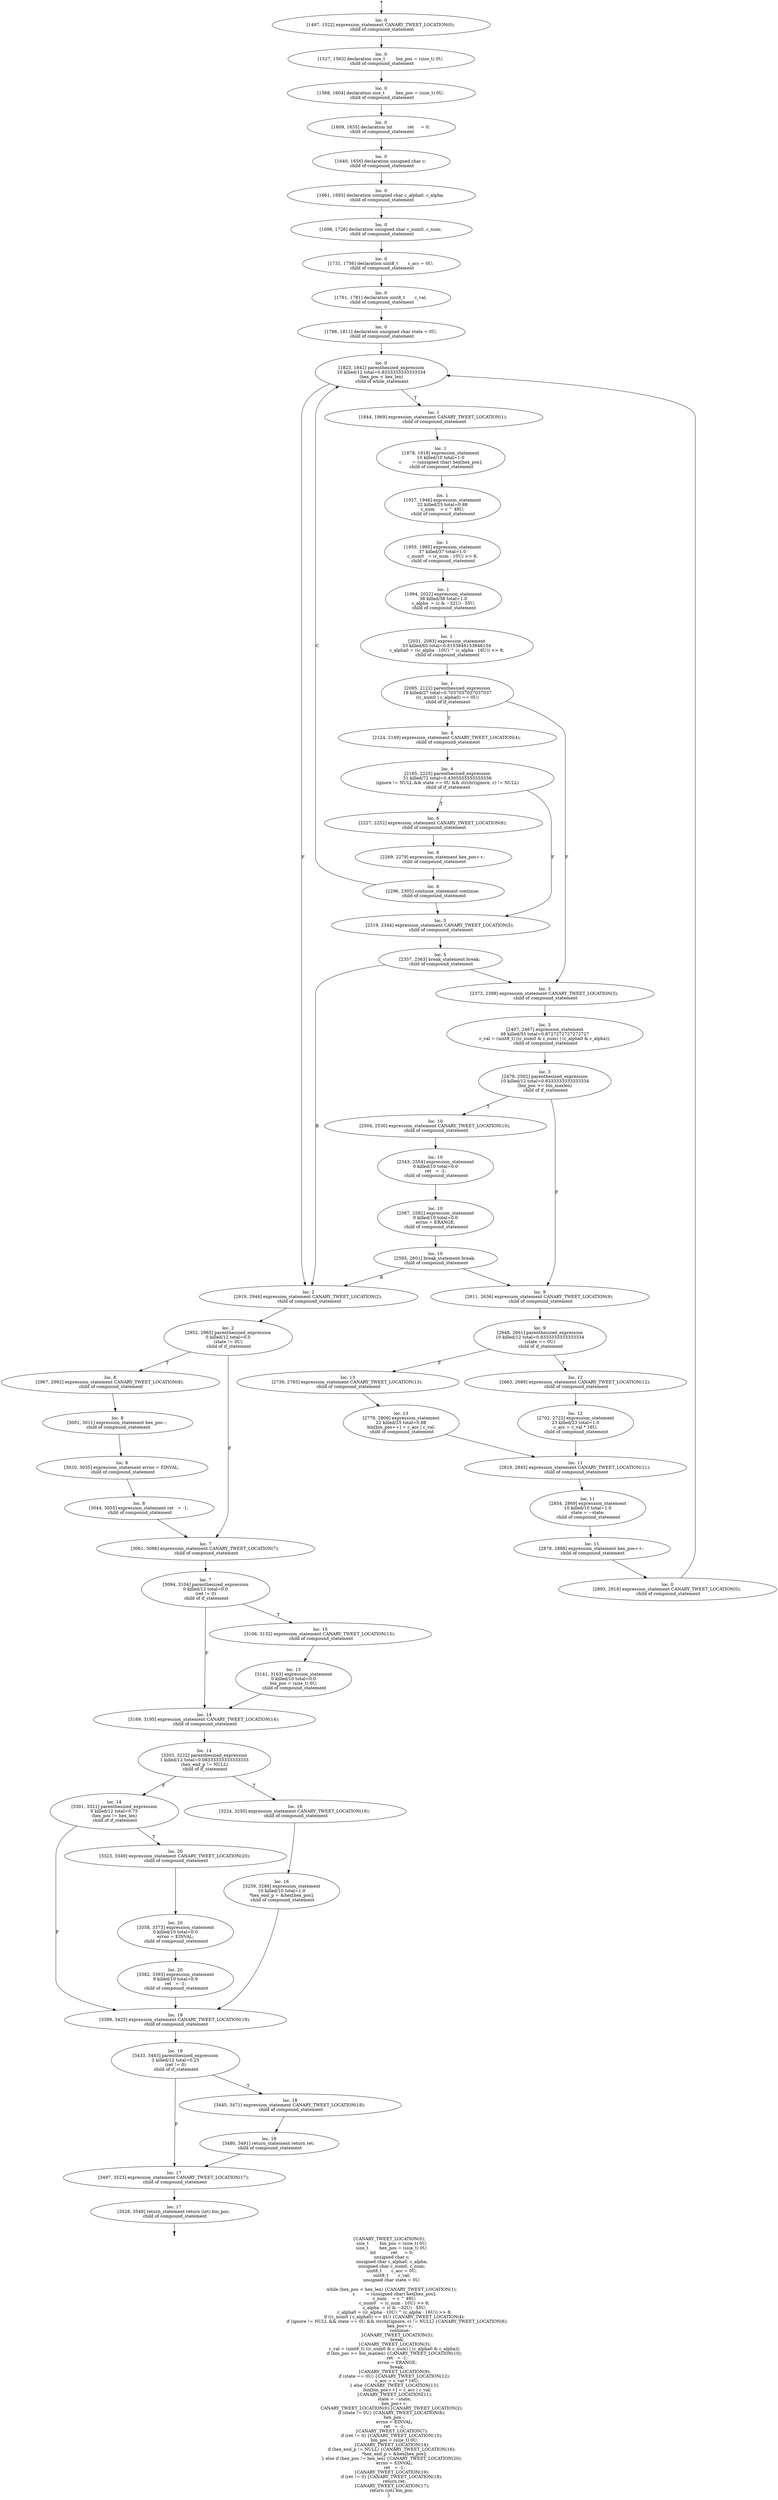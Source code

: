digraph hydro_hex2bin_4 {
	initial [shape=point]
	initial -> "loc. 0
[1497, 1522] expression_statement CANARY_TWEET_LOCATION(0); 
 child of compound_statement"
	final [shape=point]
	"loc. 17
[3528, 3549] return_statement return (int) bin_pos; 
 child of compound_statement" -> final
	"loc. 0
[1497, 1522] expression_statement CANARY_TWEET_LOCATION(0); 
 child of compound_statement"
	"loc. 0
[1497, 1522] expression_statement CANARY_TWEET_LOCATION(0); 
 child of compound_statement" -> "loc. 0
[1527, 1563] declaration size_t        bin_pos = (size_t) 0U; 
 child of compound_statement"
	"loc. 0
[1527, 1563] declaration size_t        bin_pos = (size_t) 0U; 
 child of compound_statement"
	"loc. 0
[1527, 1563] declaration size_t        bin_pos = (size_t) 0U; 
 child of compound_statement" -> "loc. 0
[1568, 1604] declaration size_t        hex_pos = (size_t) 0U; 
 child of compound_statement"
	"loc. 0
[1568, 1604] declaration size_t        hex_pos = (size_t) 0U; 
 child of compound_statement"
	"loc. 0
[1568, 1604] declaration size_t        hex_pos = (size_t) 0U; 
 child of compound_statement" -> "loc. 0
[1609, 1635] declaration int           ret     = 0; 
 child of compound_statement"
	"loc. 0
[1609, 1635] declaration int           ret     = 0; 
 child of compound_statement"
	"loc. 0
[1609, 1635] declaration int           ret     = 0; 
 child of compound_statement" -> "loc. 0
[1640, 1656] declaration unsigned char c; 
 child of compound_statement"
	"loc. 0
[1640, 1656] declaration unsigned char c; 
 child of compound_statement"
	"loc. 0
[1640, 1656] declaration unsigned char c; 
 child of compound_statement" -> "loc. 0
[1661, 1693] declaration unsigned char c_alpha0, c_alpha; 
 child of compound_statement"
	"loc. 0
[1661, 1693] declaration unsigned char c_alpha0, c_alpha; 
 child of compound_statement"
	"loc. 0
[1661, 1693] declaration unsigned char c_alpha0, c_alpha; 
 child of compound_statement" -> "loc. 0
[1698, 1726] declaration unsigned char c_num0, c_num; 
 child of compound_statement"
	"loc. 0
[1698, 1726] declaration unsigned char c_num0, c_num; 
 child of compound_statement"
	"loc. 0
[1698, 1726] declaration unsigned char c_num0, c_num; 
 child of compound_statement" -> "loc. 0
[1731, 1756] declaration uint8_t       c_acc = 0U; 
 child of compound_statement"
	"loc. 0
[1731, 1756] declaration uint8_t       c_acc = 0U; 
 child of compound_statement"
	"loc. 0
[1731, 1756] declaration uint8_t       c_acc = 0U; 
 child of compound_statement" -> "loc. 0
[1761, 1781] declaration uint8_t       c_val; 
 child of compound_statement"
	"loc. 0
[1761, 1781] declaration uint8_t       c_val; 
 child of compound_statement"
	"loc. 0
[1761, 1781] declaration uint8_t       c_val; 
 child of compound_statement" -> "loc. 0
[1786, 1811] declaration unsigned char state = 0U; 
 child of compound_statement"
	"loc. 0
[1786, 1811] declaration unsigned char state = 0U; 
 child of compound_statement"
	"loc. 0
[1786, 1811] declaration unsigned char state = 0U; 
 child of compound_statement" -> "loc. 0
[1823, 1842] parenthesized_expression
10 killed/12 total=0.8333333333333334
 (hex_pos < hex_len) 
 child of while_statement"
	"loc. 0
[1823, 1842] parenthesized_expression
10 killed/12 total=0.8333333333333334
 (hex_pos < hex_len) 
 child of while_statement"
	"loc. 0
[1823, 1842] parenthesized_expression
10 killed/12 total=0.8333333333333334
 (hex_pos < hex_len) 
 child of while_statement" -> "loc. 1
[1844, 1869] expression_statement CANARY_TWEET_LOCATION(1); 
 child of compound_statement" [label=T]
	"loc. 0
[1823, 1842] parenthesized_expression
10 killed/12 total=0.8333333333333334
 (hex_pos < hex_len) 
 child of while_statement" -> "loc. 2
[2919, 2944] expression_statement CANARY_TWEET_LOCATION(2); 
 child of compound_statement" [label=F]
	"loc. 1
[1844, 1869] expression_statement CANARY_TWEET_LOCATION(1); 
 child of compound_statement"
	"loc. 1
[1844, 1869] expression_statement CANARY_TWEET_LOCATION(1); 
 child of compound_statement" -> "loc. 1
[1878, 1918] expression_statement
10 killed/10 total=1.0
 c        = (unsigned char) hex[hex_pos]; 
 child of compound_statement"
	"loc. 2
[2919, 2944] expression_statement CANARY_TWEET_LOCATION(2); 
 child of compound_statement"
	"loc. 2
[2919, 2944] expression_statement CANARY_TWEET_LOCATION(2); 
 child of compound_statement" -> "loc. 2
[2952, 2965] parenthesized_expression
0 killed/12 total=0.0
 (state != 0U) 
 child of if_statement"
	"loc. 6
[2296, 2305] continue_statement continue; 
 child of compound_statement"
	"loc. 6
[2296, 2305] continue_statement continue; 
 child of compound_statement" -> "loc. 0
[1823, 1842] parenthesized_expression
10 killed/12 total=0.8333333333333334
 (hex_pos < hex_len) 
 child of while_statement" [label=C]
	"loc. 6
[2296, 2305] continue_statement continue; 
 child of compound_statement" -> "loc. 5
[2319, 2344] expression_statement CANARY_TWEET_LOCATION(5); 
 child of compound_statement"
	"loc. 0
[2893, 2918] expression_statement CANARY_TWEET_LOCATION(0); 
 child of compound_statement"
	"loc. 0
[2893, 2918] expression_statement CANARY_TWEET_LOCATION(0); 
 child of compound_statement" -> "loc. 0
[1823, 1842] parenthesized_expression
10 killed/12 total=0.8333333333333334
 (hex_pos < hex_len) 
 child of while_statement"
	"loc. 1
[1878, 1918] expression_statement
10 killed/10 total=1.0
 c        = (unsigned char) hex[hex_pos]; 
 child of compound_statement"
	"loc. 1
[1878, 1918] expression_statement
10 killed/10 total=1.0
 c        = (unsigned char) hex[hex_pos]; 
 child of compound_statement" -> "loc. 1
[1927, 1946] expression_statement
22 killed/25 total=0.88
 c_num    = c ^ 48U; 
 child of compound_statement"
	"loc. 1
[1927, 1946] expression_statement
22 killed/25 total=0.88
 c_num    = c ^ 48U; 
 child of compound_statement"
	"loc. 1
[1927, 1946] expression_statement
22 killed/25 total=0.88
 c_num    = c ^ 48U; 
 child of compound_statement" -> "loc. 1
[1955, 1985] expression_statement
37 killed/37 total=1.0
 c_num0   = (c_num - 10U) >> 8; 
 child of compound_statement"
	"loc. 1
[1955, 1985] expression_statement
37 killed/37 total=1.0
 c_num0   = (c_num - 10U) >> 8; 
 child of compound_statement"
	"loc. 1
[1955, 1985] expression_statement
37 killed/37 total=1.0
 c_num0   = (c_num - 10U) >> 8; 
 child of compound_statement" -> "loc. 1
[1994, 2022] expression_statement
38 killed/38 total=1.0
 c_alpha  = (c & ~32U) - 55U; 
 child of compound_statement"
	"loc. 1
[1994, 2022] expression_statement
38 killed/38 total=1.0
 c_alpha  = (c & ~32U) - 55U; 
 child of compound_statement"
	"loc. 1
[1994, 2022] expression_statement
38 killed/38 total=1.0
 c_alpha  = (c & ~32U) - 55U; 
 child of compound_statement" -> "loc. 1
[2031, 2083] expression_statement
53 killed/65 total=0.8153846153846154
 c_alpha0 = ((c_alpha - 10U) ^ (c_alpha - 16U)) >> 8; 
 child of compound_statement"
	"loc. 1
[2031, 2083] expression_statement
53 killed/65 total=0.8153846153846154
 c_alpha0 = ((c_alpha - 10U) ^ (c_alpha - 16U)) >> 8; 
 child of compound_statement"
	"loc. 1
[2031, 2083] expression_statement
53 killed/65 total=0.8153846153846154
 c_alpha0 = ((c_alpha - 10U) ^ (c_alpha - 16U)) >> 8; 
 child of compound_statement" -> "loc. 1
[2095, 2122] parenthesized_expression
19 killed/27 total=0.7037037037037037
 ((c_num0 | c_alpha0) == 0U) 
 child of if_statement"
	"loc. 1
[2095, 2122] parenthesized_expression
19 killed/27 total=0.7037037037037037
 ((c_num0 | c_alpha0) == 0U) 
 child of if_statement"
	"loc. 1
[2095, 2122] parenthesized_expression
19 killed/27 total=0.7037037037037037
 ((c_num0 | c_alpha0) == 0U) 
 child of if_statement" -> "loc. 4
[2124, 2149] expression_statement CANARY_TWEET_LOCATION(4); 
 child of compound_statement" [label=T]
	"loc. 1
[2095, 2122] parenthesized_expression
19 killed/27 total=0.7037037037037037
 ((c_num0 | c_alpha0) == 0U) 
 child of if_statement" -> "loc. 3
[2373, 2398] expression_statement CANARY_TWEET_LOCATION(3); 
 child of compound_statement" [label=F]
	"loc. 4
[2124, 2149] expression_statement CANARY_TWEET_LOCATION(4); 
 child of compound_statement"
	"loc. 4
[2124, 2149] expression_statement CANARY_TWEET_LOCATION(4); 
 child of compound_statement" -> "loc. 4
[2165, 2225] parenthesized_expression
31 killed/72 total=0.4305555555555556
 (ignore != NULL && state == 0U && strchr(ignore, c) != NULL) 
 child of if_statement"
	"loc. 3
[2373, 2398] expression_statement CANARY_TWEET_LOCATION(3); 
 child of compound_statement"
	"loc. 3
[2373, 2398] expression_statement CANARY_TWEET_LOCATION(3); 
 child of compound_statement" -> "loc. 3
[2407, 2467] expression_statement
48 killed/55 total=0.8727272727272727
 c_val = (uint8_t) ((c_num0 & c_num) | (c_alpha0 & c_alpha)); 
 child of compound_statement"
	"loc. 4
[2165, 2225] parenthesized_expression
31 killed/72 total=0.4305555555555556
 (ignore != NULL && state == 0U && strchr(ignore, c) != NULL) 
 child of if_statement"
	"loc. 4
[2165, 2225] parenthesized_expression
31 killed/72 total=0.4305555555555556
 (ignore != NULL && state == 0U && strchr(ignore, c) != NULL) 
 child of if_statement" -> "loc. 6
[2227, 2252] expression_statement CANARY_TWEET_LOCATION(6); 
 child of compound_statement" [label=T]
	"loc. 4
[2165, 2225] parenthesized_expression
31 killed/72 total=0.4305555555555556
 (ignore != NULL && state == 0U && strchr(ignore, c) != NULL) 
 child of if_statement" -> "loc. 5
[2319, 2344] expression_statement CANARY_TWEET_LOCATION(5); 
 child of compound_statement" [label=F]
	"loc. 6
[2227, 2252] expression_statement CANARY_TWEET_LOCATION(6); 
 child of compound_statement"
	"loc. 6
[2227, 2252] expression_statement CANARY_TWEET_LOCATION(6); 
 child of compound_statement" -> "loc. 6
[2269, 2279] expression_statement hex_pos++; 
 child of compound_statement"
	"loc. 5
[2319, 2344] expression_statement CANARY_TWEET_LOCATION(5); 
 child of compound_statement"
	"loc. 5
[2319, 2344] expression_statement CANARY_TWEET_LOCATION(5); 
 child of compound_statement" -> "loc. 5
[2357, 2363] break_statement break; 
 child of compound_statement"
	"loc. 6
[2269, 2279] expression_statement hex_pos++; 
 child of compound_statement"
	"loc. 6
[2269, 2279] expression_statement hex_pos++; 
 child of compound_statement" -> "loc. 6
[2296, 2305] continue_statement continue; 
 child of compound_statement"
	"loc. 5
[2357, 2363] break_statement break; 
 child of compound_statement"
	"loc. 5
[2357, 2363] break_statement break; 
 child of compound_statement" -> "loc. 2
[2919, 2944] expression_statement CANARY_TWEET_LOCATION(2); 
 child of compound_statement" [label=B]
	"loc. 5
[2357, 2363] break_statement break; 
 child of compound_statement" -> "loc. 3
[2373, 2398] expression_statement CANARY_TWEET_LOCATION(3); 
 child of compound_statement"
	"loc. 2
[2952, 2965] parenthesized_expression
0 killed/12 total=0.0
 (state != 0U) 
 child of if_statement"
	"loc. 2
[2952, 2965] parenthesized_expression
0 killed/12 total=0.0
 (state != 0U) 
 child of if_statement" -> "loc. 8
[2967, 2992] expression_statement CANARY_TWEET_LOCATION(8); 
 child of compound_statement" [label=T]
	"loc. 2
[2952, 2965] parenthesized_expression
0 killed/12 total=0.0
 (state != 0U) 
 child of if_statement" -> "loc. 7
[3061, 3086] expression_statement CANARY_TWEET_LOCATION(7); 
 child of compound_statement" [label=F]
	"loc. 10
[2595, 2601] break_statement break; 
 child of compound_statement"
	"loc. 10
[2595, 2601] break_statement break; 
 child of compound_statement" -> "loc. 2
[2919, 2944] expression_statement CANARY_TWEET_LOCATION(2); 
 child of compound_statement" [label=B]
	"loc. 10
[2595, 2601] break_statement break; 
 child of compound_statement" -> "loc. 9
[2611, 2636] expression_statement CANARY_TWEET_LOCATION(9); 
 child of compound_statement"
	"loc. 3
[2407, 2467] expression_statement
48 killed/55 total=0.8727272727272727
 c_val = (uint8_t) ((c_num0 & c_num) | (c_alpha0 & c_alpha)); 
 child of compound_statement"
	"loc. 3
[2407, 2467] expression_statement
48 killed/55 total=0.8727272727272727
 c_val = (uint8_t) ((c_num0 & c_num) | (c_alpha0 & c_alpha)); 
 child of compound_statement" -> "loc. 3
[2479, 2502] parenthesized_expression
10 killed/12 total=0.8333333333333334
 (bin_pos >= bin_maxlen) 
 child of if_statement"
	"loc. 3
[2479, 2502] parenthesized_expression
10 killed/12 total=0.8333333333333334
 (bin_pos >= bin_maxlen) 
 child of if_statement"
	"loc. 3
[2479, 2502] parenthesized_expression
10 killed/12 total=0.8333333333333334
 (bin_pos >= bin_maxlen) 
 child of if_statement" -> "loc. 10
[2504, 2530] expression_statement CANARY_TWEET_LOCATION(10); 
 child of compound_statement" [label=T]
	"loc. 3
[2479, 2502] parenthesized_expression
10 killed/12 total=0.8333333333333334
 (bin_pos >= bin_maxlen) 
 child of if_statement" -> "loc. 9
[2611, 2636] expression_statement CANARY_TWEET_LOCATION(9); 
 child of compound_statement" [label=F]
	"loc. 10
[2504, 2530] expression_statement CANARY_TWEET_LOCATION(10); 
 child of compound_statement"
	"loc. 10
[2504, 2530] expression_statement CANARY_TWEET_LOCATION(10); 
 child of compound_statement" -> "loc. 10
[2543, 2554] expression_statement
0 killed/10 total=0.0
 ret   = -1; 
 child of compound_statement"
	"loc. 9
[2611, 2636] expression_statement CANARY_TWEET_LOCATION(9); 
 child of compound_statement"
	"loc. 9
[2611, 2636] expression_statement CANARY_TWEET_LOCATION(9); 
 child of compound_statement" -> "loc. 9
[2648, 2661] parenthesized_expression
10 killed/12 total=0.8333333333333334
 (state == 0U) 
 child of if_statement"
	"loc. 10
[2543, 2554] expression_statement
0 killed/10 total=0.0
 ret   = -1; 
 child of compound_statement"
	"loc. 10
[2543, 2554] expression_statement
0 killed/10 total=0.0
 ret   = -1; 
 child of compound_statement" -> "loc. 10
[2567, 2582] expression_statement
0 killed/10 total=0.0
 errno = ERANGE; 
 child of compound_statement"
	"loc. 10
[2567, 2582] expression_statement
0 killed/10 total=0.0
 errno = ERANGE; 
 child of compound_statement"
	"loc. 10
[2567, 2582] expression_statement
0 killed/10 total=0.0
 errno = ERANGE; 
 child of compound_statement" -> "loc. 10
[2595, 2601] break_statement break; 
 child of compound_statement"
	"loc. 9
[2648, 2661] parenthesized_expression
10 killed/12 total=0.8333333333333334
 (state == 0U) 
 child of if_statement"
	"loc. 9
[2648, 2661] parenthesized_expression
10 killed/12 total=0.8333333333333334
 (state == 0U) 
 child of if_statement" -> "loc. 12
[2663, 2689] expression_statement CANARY_TWEET_LOCATION(12); 
 child of compound_statement" [label=T]
	"loc. 9
[2648, 2661] parenthesized_expression
10 killed/12 total=0.8333333333333334
 (state == 0U) 
 child of if_statement" -> "loc. 13
[2739, 2765] expression_statement CANARY_TWEET_LOCATION(13); 
 child of compound_statement" [label=F]
	"loc. 12
[2663, 2689] expression_statement CANARY_TWEET_LOCATION(12); 
 child of compound_statement"
	"loc. 12
[2663, 2689] expression_statement CANARY_TWEET_LOCATION(12); 
 child of compound_statement" -> "loc. 12
[2702, 2722] expression_statement
23 killed/23 total=1.0
 c_acc = c_val * 16U; 
 child of compound_statement"
	"loc. 13
[2739, 2765] expression_statement CANARY_TWEET_LOCATION(13); 
 child of compound_statement"
	"loc. 13
[2739, 2765] expression_statement CANARY_TWEET_LOCATION(13); 
 child of compound_statement" -> "loc. 13
[2778, 2809] expression_statement
22 killed/25 total=0.88
 bin[bin_pos++] = c_acc | c_val; 
 child of compound_statement"
	"loc. 12
[2702, 2722] expression_statement
23 killed/23 total=1.0
 c_acc = c_val * 16U; 
 child of compound_statement"
	"loc. 12
[2702, 2722] expression_statement
23 killed/23 total=1.0
 c_acc = c_val * 16U; 
 child of compound_statement" -> "loc. 11
[2819, 2845] expression_statement CANARY_TWEET_LOCATION(11); 
 child of compound_statement"
	"loc. 11
[2819, 2845] expression_statement CANARY_TWEET_LOCATION(11); 
 child of compound_statement"
	"loc. 11
[2819, 2845] expression_statement CANARY_TWEET_LOCATION(11); 
 child of compound_statement" -> "loc. 11
[2854, 2869] expression_statement
10 killed/10 total=1.0
 state = ~state; 
 child of compound_statement"
	"loc. 11
[2854, 2869] expression_statement
10 killed/10 total=1.0
 state = ~state; 
 child of compound_statement"
	"loc. 11
[2854, 2869] expression_statement
10 killed/10 total=1.0
 state = ~state; 
 child of compound_statement" -> "loc. 11
[2878, 2888] expression_statement hex_pos++; 
 child of compound_statement"
	"loc. 13
[2778, 2809] expression_statement
22 killed/25 total=0.88
 bin[bin_pos++] = c_acc | c_val; 
 child of compound_statement"
	"loc. 13
[2778, 2809] expression_statement
22 killed/25 total=0.88
 bin[bin_pos++] = c_acc | c_val; 
 child of compound_statement" -> "loc. 11
[2819, 2845] expression_statement CANARY_TWEET_LOCATION(11); 
 child of compound_statement"
	"loc. 11
[2878, 2888] expression_statement hex_pos++; 
 child of compound_statement"
	"loc. 11
[2878, 2888] expression_statement hex_pos++; 
 child of compound_statement" -> "loc. 0
[2893, 2918] expression_statement CANARY_TWEET_LOCATION(0); 
 child of compound_statement"
	"loc. 8
[2967, 2992] expression_statement CANARY_TWEET_LOCATION(8); 
 child of compound_statement"
	"loc. 8
[2967, 2992] expression_statement CANARY_TWEET_LOCATION(8); 
 child of compound_statement" -> "loc. 8
[3001, 3011] expression_statement hex_pos--; 
 child of compound_statement"
	"loc. 7
[3061, 3086] expression_statement CANARY_TWEET_LOCATION(7); 
 child of compound_statement"
	"loc. 7
[3061, 3086] expression_statement CANARY_TWEET_LOCATION(7); 
 child of compound_statement" -> "loc. 7
[3094, 3104] parenthesized_expression
0 killed/12 total=0.0
 (ret != 0) 
 child of if_statement"
	"loc. 8
[3001, 3011] expression_statement hex_pos--; 
 child of compound_statement"
	"loc. 8
[3001, 3011] expression_statement hex_pos--; 
 child of compound_statement" -> "loc. 8
[3020, 3035] expression_statement errno = EINVAL; 
 child of compound_statement"
	"loc. 8
[3020, 3035] expression_statement errno = EINVAL; 
 child of compound_statement"
	"loc. 8
[3020, 3035] expression_statement errno = EINVAL; 
 child of compound_statement" -> "loc. 8
[3044, 3055] expression_statement ret   = -1; 
 child of compound_statement"
	"loc. 8
[3044, 3055] expression_statement ret   = -1; 
 child of compound_statement"
	"loc. 8
[3044, 3055] expression_statement ret   = -1; 
 child of compound_statement" -> "loc. 7
[3061, 3086] expression_statement CANARY_TWEET_LOCATION(7); 
 child of compound_statement"
	"loc. 7
[3094, 3104] parenthesized_expression
0 killed/12 total=0.0
 (ret != 0) 
 child of if_statement"
	"loc. 7
[3094, 3104] parenthesized_expression
0 killed/12 total=0.0
 (ret != 0) 
 child of if_statement" -> "loc. 15
[3106, 3132] expression_statement CANARY_TWEET_LOCATION(15); 
 child of compound_statement" [label=T]
	"loc. 7
[3094, 3104] parenthesized_expression
0 killed/12 total=0.0
 (ret != 0) 
 child of if_statement" -> "loc. 14
[3169, 3195] expression_statement CANARY_TWEET_LOCATION(14); 
 child of compound_statement" [label=F]
	"loc. 15
[3106, 3132] expression_statement CANARY_TWEET_LOCATION(15); 
 child of compound_statement"
	"loc. 15
[3106, 3132] expression_statement CANARY_TWEET_LOCATION(15); 
 child of compound_statement" -> "loc. 15
[3141, 3163] expression_statement
0 killed/10 total=0.0
 bin_pos = (size_t) 0U; 
 child of compound_statement"
	"loc. 14
[3169, 3195] expression_statement CANARY_TWEET_LOCATION(14); 
 child of compound_statement"
	"loc. 14
[3169, 3195] expression_statement CANARY_TWEET_LOCATION(14); 
 child of compound_statement" -> "loc. 14
[3203, 3222] parenthesized_expression
1 killed/12 total=0.08333333333333333
 (hex_end_p != NULL) 
 child of if_statement"
	"loc. 15
[3141, 3163] expression_statement
0 killed/10 total=0.0
 bin_pos = (size_t) 0U; 
 child of compound_statement"
	"loc. 15
[3141, 3163] expression_statement
0 killed/10 total=0.0
 bin_pos = (size_t) 0U; 
 child of compound_statement" -> "loc. 14
[3169, 3195] expression_statement CANARY_TWEET_LOCATION(14); 
 child of compound_statement"
	"loc. 14
[3203, 3222] parenthesized_expression
1 killed/12 total=0.08333333333333333
 (hex_end_p != NULL) 
 child of if_statement"
	"loc. 14
[3203, 3222] parenthesized_expression
1 killed/12 total=0.08333333333333333
 (hex_end_p != NULL) 
 child of if_statement" -> "loc. 16
[3224, 3250] expression_statement CANARY_TWEET_LOCATION(16); 
 child of compound_statement" [label=T]
	"loc. 14
[3203, 3222] parenthesized_expression
1 killed/12 total=0.08333333333333333
 (hex_end_p != NULL) 
 child of if_statement" -> "loc. 14
[3301, 3321] parenthesized_expression
9 killed/12 total=0.75
 (hex_pos != hex_len) 
 child of if_statement" [label=F]
	"loc. 16
[3224, 3250] expression_statement CANARY_TWEET_LOCATION(16); 
 child of compound_statement"
	"loc. 16
[3224, 3250] expression_statement CANARY_TWEET_LOCATION(16); 
 child of compound_statement" -> "loc. 16
[3259, 3286] expression_statement
10 killed/10 total=1.0
 *hex_end_p = &hex[hex_pos]; 
 child of compound_statement"
	"loc. 14
[3301, 3321] parenthesized_expression
9 killed/12 total=0.75
 (hex_pos != hex_len) 
 child of if_statement"
	"loc. 14
[3301, 3321] parenthesized_expression
9 killed/12 total=0.75
 (hex_pos != hex_len) 
 child of if_statement" -> "loc. 19
[3399, 3425] expression_statement CANARY_TWEET_LOCATION(19); 
 child of compound_statement" [label=F]
	"loc. 14
[3301, 3321] parenthesized_expression
9 killed/12 total=0.75
 (hex_pos != hex_len) 
 child of if_statement" -> "loc. 20
[3323, 3349] expression_statement CANARY_TWEET_LOCATION(20); 
 child of compound_statement" [label=T]
	"loc. 16
[3259, 3286] expression_statement
10 killed/10 total=1.0
 *hex_end_p = &hex[hex_pos]; 
 child of compound_statement"
	"loc. 16
[3259, 3286] expression_statement
10 killed/10 total=1.0
 *hex_end_p = &hex[hex_pos]; 
 child of compound_statement" -> "loc. 19
[3399, 3425] expression_statement CANARY_TWEET_LOCATION(19); 
 child of compound_statement"
	"loc. 19
[3399, 3425] expression_statement CANARY_TWEET_LOCATION(19); 
 child of compound_statement"
	"loc. 19
[3399, 3425] expression_statement CANARY_TWEET_LOCATION(19); 
 child of compound_statement" -> "loc. 19
[3433, 3443] parenthesized_expression
3 killed/12 total=0.25
 (ret != 0) 
 child of if_statement"
	"loc. 19
[3433, 3443] parenthesized_expression
3 killed/12 total=0.25
 (ret != 0) 
 child of if_statement"
	"loc. 19
[3433, 3443] parenthesized_expression
3 killed/12 total=0.25
 (ret != 0) 
 child of if_statement" -> "loc. 18
[3445, 3471] expression_statement CANARY_TWEET_LOCATION(18); 
 child of compound_statement" [label=T]
	"loc. 19
[3433, 3443] parenthesized_expression
3 killed/12 total=0.25
 (ret != 0) 
 child of if_statement" -> "loc. 17
[3497, 3523] expression_statement CANARY_TWEET_LOCATION(17); 
 child of compound_statement" [label=F]
	"loc. 20
[3382, 3393] expression_statement
9 killed/10 total=0.9
 ret   = -1; 
 child of compound_statement"
	"loc. 20
[3382, 3393] expression_statement
9 killed/10 total=0.9
 ret   = -1; 
 child of compound_statement" -> "loc. 19
[3399, 3425] expression_statement CANARY_TWEET_LOCATION(19); 
 child of compound_statement"
	"loc. 20
[3323, 3349] expression_statement CANARY_TWEET_LOCATION(20); 
 child of compound_statement"
	"loc. 20
[3323, 3349] expression_statement CANARY_TWEET_LOCATION(20); 
 child of compound_statement" -> "loc. 20
[3358, 3373] expression_statement
0 killed/10 total=0.0
 errno = EINVAL; 
 child of compound_statement"
	"loc. 20
[3358, 3373] expression_statement
0 killed/10 total=0.0
 errno = EINVAL; 
 child of compound_statement"
	"loc. 20
[3358, 3373] expression_statement
0 killed/10 total=0.0
 errno = EINVAL; 
 child of compound_statement" -> "loc. 20
[3382, 3393] expression_statement
9 killed/10 total=0.9
 ret   = -1; 
 child of compound_statement"
	"loc. 18
[3445, 3471] expression_statement CANARY_TWEET_LOCATION(18); 
 child of compound_statement"
	"loc. 18
[3445, 3471] expression_statement CANARY_TWEET_LOCATION(18); 
 child of compound_statement" -> "loc. 18
[3480, 3491] return_statement return ret; 
 child of compound_statement"
	"loc. 17
[3497, 3523] expression_statement CANARY_TWEET_LOCATION(17); 
 child of compound_statement"
	"loc. 17
[3497, 3523] expression_statement CANARY_TWEET_LOCATION(17); 
 child of compound_statement" -> "loc. 17
[3528, 3549] return_statement return (int) bin_pos; 
 child of compound_statement"
	"loc. 18
[3480, 3491] return_statement return ret; 
 child of compound_statement"
	"loc. 18
[3480, 3491] return_statement return ret; 
 child of compound_statement" -> "loc. 17
[3497, 3523] expression_statement CANARY_TWEET_LOCATION(17); 
 child of compound_statement"
	"loc. 17
[3528, 3549] return_statement return (int) bin_pos; 
 child of compound_statement"
	label="{CANARY_TWEET_LOCATION(0);
    size_t        bin_pos = (size_t) 0U;
    size_t        hex_pos = (size_t) 0U;
    int           ret     = 0;
    unsigned char c;
    unsigned char c_alpha0, c_alpha;
    unsigned char c_num0, c_num;
    uint8_t       c_acc = 0U;
    uint8_t       c_val;
    unsigned char state = 0U;

    while (hex_pos < hex_len) {CANARY_TWEET_LOCATION(1);
        c        = (unsigned char) hex[hex_pos];
        c_num    = c ^ 48U;
        c_num0   = (c_num - 10U) >> 8;
        c_alpha  = (c & ~32U) - 55U;
        c_alpha0 = ((c_alpha - 10U) ^ (c_alpha - 16U)) >> 8;
        if ((c_num0 | c_alpha0) == 0U) {CANARY_TWEET_LOCATION(4);
            if (ignore != NULL && state == 0U && strchr(ignore, c) != NULL) {CANARY_TWEET_LOCATION(6);
                hex_pos++;
                continue;
            }CANARY_TWEET_LOCATION(5);
            break;
        }CANARY_TWEET_LOCATION(3);
        c_val = (uint8_t) ((c_num0 & c_num) | (c_alpha0 & c_alpha));
        if (bin_pos >= bin_maxlen) {CANARY_TWEET_LOCATION(10);
            ret   = -1;
            errno = ERANGE;
            break;
        }CANARY_TWEET_LOCATION(9);
        if (state == 0U) {CANARY_TWEET_LOCATION(12);
            c_acc = c_val * 16U;
        } else {CANARY_TWEET_LOCATION(13);
            bin[bin_pos++] = c_acc | c_val;
        }CANARY_TWEET_LOCATION(11);
        state = ~state;
        hex_pos++;
    CANARY_TWEET_LOCATION(0);}CANARY_TWEET_LOCATION(2);
    if (state != 0U) {CANARY_TWEET_LOCATION(8);
        hex_pos--;
        errno = EINVAL;
        ret   = -1;
    }CANARY_TWEET_LOCATION(7);
    if (ret != 0) {CANARY_TWEET_LOCATION(15);
        bin_pos = (size_t) 0U;
    }CANARY_TWEET_LOCATION(14);
    if (hex_end_p != NULL) {CANARY_TWEET_LOCATION(16);
        *hex_end_p = &hex[hex_pos];
    } else if (hex_pos != hex_len) {CANARY_TWEET_LOCATION(20);
        errno = EINVAL;
        ret   = -1;
    }CANARY_TWEET_LOCATION(19);
    if (ret != 0) {CANARY_TWEET_LOCATION(18);
        return ret;
    }CANARY_TWEET_LOCATION(17);
    return (int) bin_pos;
}"
}
